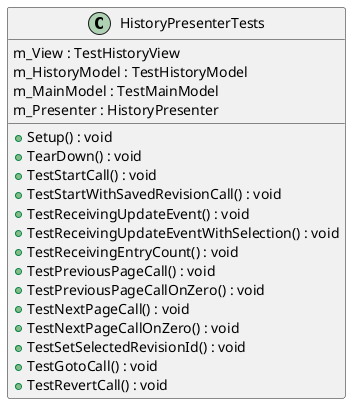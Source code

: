 @startuml
class HistoryPresenterTests {
    m_View : TestHistoryView
    m_HistoryModel : TestHistoryModel
    m_MainModel : TestMainModel
    m_Presenter : HistoryPresenter
    + Setup() : void
    + TearDown() : void
    + TestStartCall() : void
    + TestStartWithSavedRevisionCall() : void
    + TestReceivingUpdateEvent() : void
    + TestReceivingUpdateEventWithSelection() : void
    + TestReceivingEntryCount() : void
    + TestPreviousPageCall() : void
    + TestPreviousPageCallOnZero() : void
    + TestNextPageCall() : void
    + TestNextPageCallOnZero() : void
    + TestSetSelectedRevisionId() : void
    + TestGotoCall() : void
    + TestRevertCall() : void
}
@enduml
